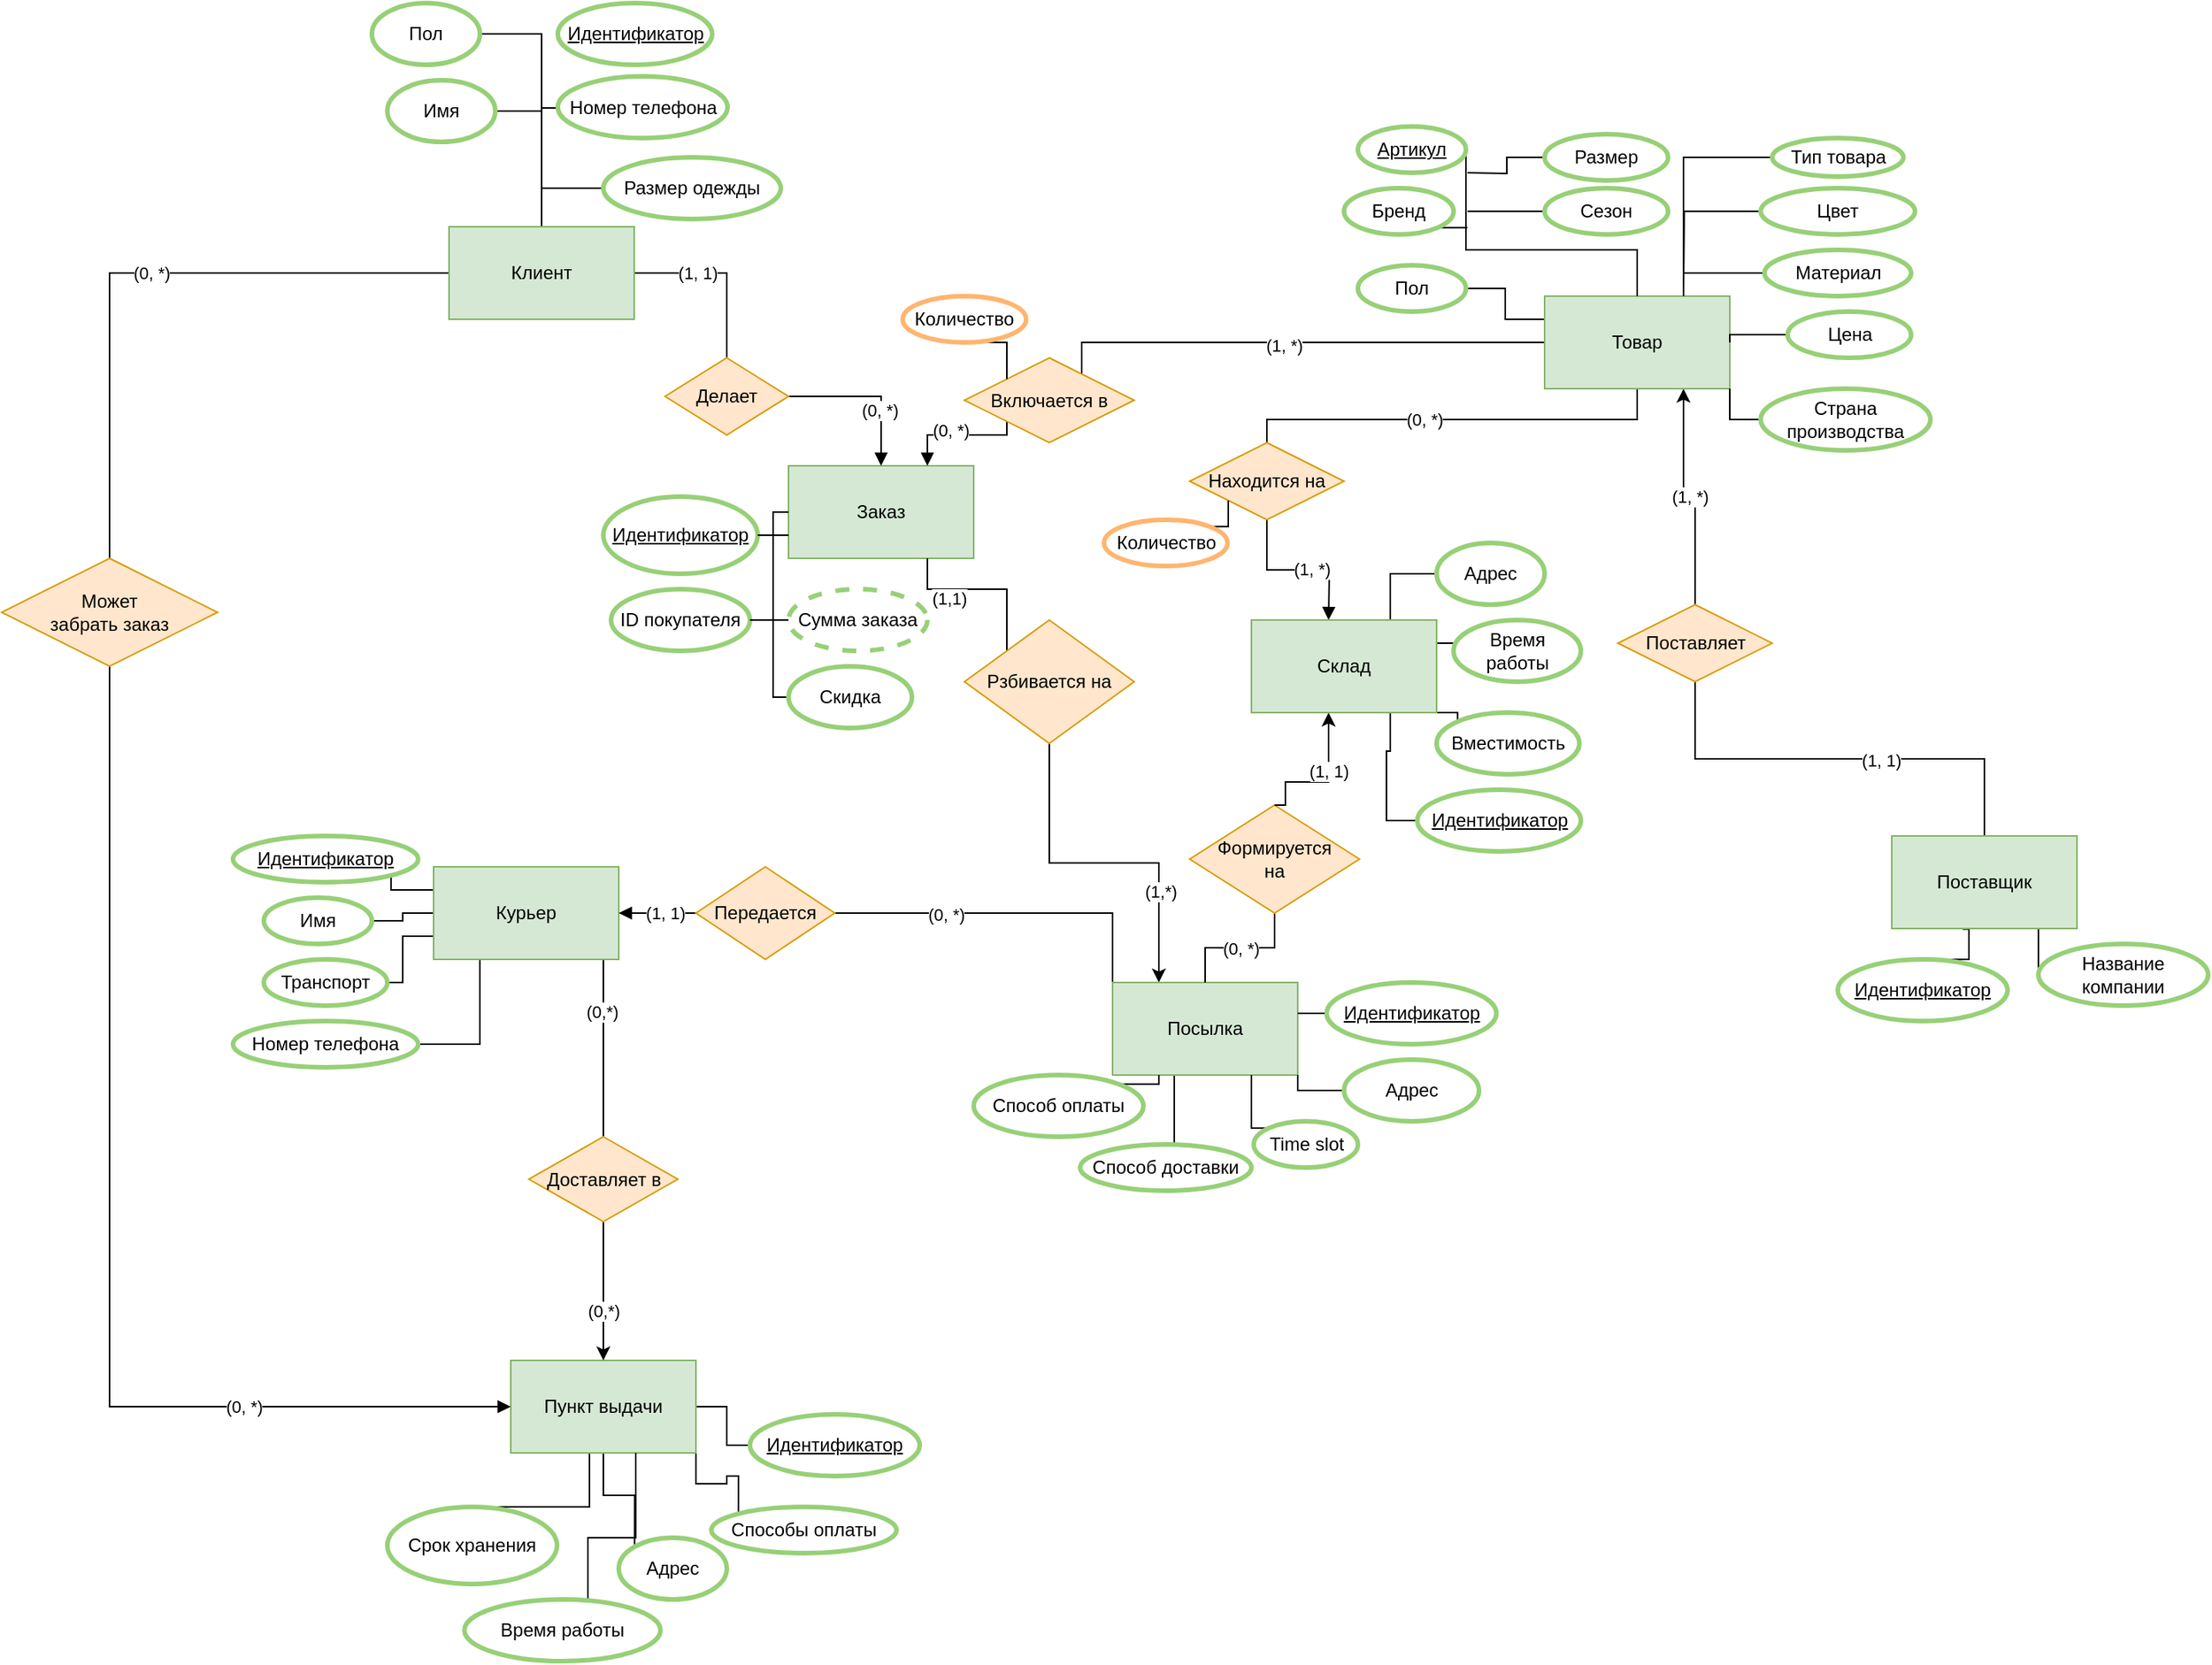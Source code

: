 <mxfile version="13.10.4" type="github">
  <diagram id="X6rpIG7_2eNNDFmFPTz2" name="Page-1">
    <mxGraphModel dx="1609" dy="1638" grid="1" gridSize="10" guides="1" tooltips="1" connect="1" arrows="1" fold="1" page="1" pageScale="1" pageWidth="827" pageHeight="1169" math="0" shadow="0">
      <root>
        <mxCell id="0" />
        <mxCell id="1" parent="0" />
        <mxCell id="Wi8uEGMEJlB8hErHAgbg-33" value="" style="group" parent="1" vertex="1" connectable="0">
          <mxGeometry x="180" y="220" width="240" height="170" as="geometry" />
        </mxCell>
        <mxCell id="Wi8uEGMEJlB8hErHAgbg-13" value="" style="group" parent="Wi8uEGMEJlB8hErHAgbg-33" vertex="1" connectable="0">
          <mxGeometry x="120" width="120" height="60" as="geometry" />
        </mxCell>
        <mxCell id="Wi8uEGMEJlB8hErHAgbg-6" value="" style="rounded=0;whiteSpace=wrap;html=1;fillColor=#d5e8d4;strokeColor=#82b366;" parent="Wi8uEGMEJlB8hErHAgbg-13" vertex="1">
          <mxGeometry width="120" height="60" as="geometry" />
        </mxCell>
        <mxCell id="Wi8uEGMEJlB8hErHAgbg-7" value="Заказ" style="text;html=1;strokeColor=none;fillColor=none;align=center;verticalAlign=middle;whiteSpace=wrap;rounded=0;" parent="Wi8uEGMEJlB8hErHAgbg-13" vertex="1">
          <mxGeometry x="40" y="20" width="40" height="20" as="geometry" />
        </mxCell>
        <mxCell id="Wi8uEGMEJlB8hErHAgbg-14" value="" style="group" parent="Wi8uEGMEJlB8hErHAgbg-33" vertex="1" connectable="0">
          <mxGeometry y="20" width="100" height="50" as="geometry" />
        </mxCell>
        <mxCell id="Wi8uEGMEJlB8hErHAgbg-8" value="" style="ellipse;whiteSpace=wrap;html=1;strokeColor=#97D077;strokeWidth=3;" parent="Wi8uEGMEJlB8hErHAgbg-14" vertex="1">
          <mxGeometry width="100" height="50" as="geometry" />
        </mxCell>
        <mxCell id="Wi8uEGMEJlB8hErHAgbg-11" value="&lt;u&gt;Идентификатор&lt;/u&gt;" style="text;html=1;strokeColor=none;fillColor=none;align=center;verticalAlign=middle;whiteSpace=wrap;rounded=0;" parent="Wi8uEGMEJlB8hErHAgbg-14" vertex="1">
          <mxGeometry x="30" y="15" width="40" height="20" as="geometry" />
        </mxCell>
        <mxCell id="Wi8uEGMEJlB8hErHAgbg-15" value="ID покупателя" style="ellipse;whiteSpace=wrap;html=1;strokeColor=#97D077;strokeWidth=3;" parent="Wi8uEGMEJlB8hErHAgbg-33" vertex="1">
          <mxGeometry x="5" y="80" width="90" height="40" as="geometry" />
        </mxCell>
        <mxCell id="Wi8uEGMEJlB8hErHAgbg-17" value="Сумма заказа" style="ellipse;whiteSpace=wrap;html=1;dashed=1;strokeColor=#97D077;strokeWidth=3;" parent="Wi8uEGMEJlB8hErHAgbg-33" vertex="1">
          <mxGeometry x="120" y="80" width="90" height="40" as="geometry" />
        </mxCell>
        <mxCell id="Wi8uEGMEJlB8hErHAgbg-31" style="edgeStyle=orthogonalEdgeStyle;rounded=0;orthogonalLoop=1;jettySize=auto;html=1;exitX=1;exitY=0.5;exitDx=0;exitDy=0;endArrow=none;endFill=0;" parent="Wi8uEGMEJlB8hErHAgbg-33" source="Wi8uEGMEJlB8hErHAgbg-15" target="Wi8uEGMEJlB8hErHAgbg-17" edge="1">
          <mxGeometry relative="1" as="geometry" />
        </mxCell>
        <mxCell id="Wi8uEGMEJlB8hErHAgbg-18" value="Скидка" style="ellipse;whiteSpace=wrap;html=1;" parent="Wi8uEGMEJlB8hErHAgbg-33" vertex="1">
          <mxGeometry x="120" y="130" width="80" height="40" as="geometry" />
        </mxCell>
        <mxCell id="Wi8uEGMEJlB8hErHAgbg-29" style="edgeStyle=orthogonalEdgeStyle;rounded=0;orthogonalLoop=1;jettySize=auto;html=1;exitX=0;exitY=0.75;exitDx=0;exitDy=0;endArrow=none;endFill=0;entryX=0;entryY=0.5;entryDx=0;entryDy=0;" parent="Wi8uEGMEJlB8hErHAgbg-33" source="Wi8uEGMEJlB8hErHAgbg-6" target="Wi8uEGMEJlB8hErHAgbg-18" edge="1">
          <mxGeometry relative="1" as="geometry">
            <mxPoint x="100" y="150" as="targetPoint" />
            <Array as="points">
              <mxPoint x="110" y="45" />
              <mxPoint x="110" y="150" />
            </Array>
          </mxGeometry>
        </mxCell>
        <mxCell id="Wi8uEGMEJlB8hErHAgbg-32" style="edgeStyle=orthogonalEdgeStyle;rounded=0;orthogonalLoop=1;jettySize=auto;html=1;exitX=1;exitY=0.5;exitDx=0;exitDy=0;endArrow=none;endFill=0;" parent="Wi8uEGMEJlB8hErHAgbg-33" source="Wi8uEGMEJlB8hErHAgbg-8" target="Wi8uEGMEJlB8hErHAgbg-6" edge="1">
          <mxGeometry relative="1" as="geometry">
            <Array as="points">
              <mxPoint x="110" y="45" />
              <mxPoint x="110" y="30" />
            </Array>
          </mxGeometry>
        </mxCell>
        <mxCell id="Wi8uEGMEJlB8hErHAgbg-36" style="edgeStyle=orthogonalEdgeStyle;rounded=0;orthogonalLoop=1;jettySize=auto;html=1;exitX=1;exitY=0.5;exitDx=0;exitDy=0;endArrow=none;endFill=0;" parent="1" source="Wi8uEGMEJlB8hErHAgbg-34" target="Wi8uEGMEJlB8hErHAgbg-35" edge="1">
          <mxGeometry relative="1" as="geometry" />
        </mxCell>
        <mxCell id="Wi8uEGMEJlB8hErHAgbg-65" value="(1, 1)" style="edgeLabel;html=1;align=center;verticalAlign=middle;resizable=0;points=[];" parent="Wi8uEGMEJlB8hErHAgbg-36" vertex="1" connectable="0">
          <mxGeometry x="-0.385" y="-7" relative="1" as="geometry">
            <mxPoint x="5" y="-7" as="offset" />
          </mxGeometry>
        </mxCell>
        <mxCell id="Wi8uEGMEJlB8hErHAgbg-91" style="edgeStyle=orthogonalEdgeStyle;rounded=0;jumpStyle=none;orthogonalLoop=1;jettySize=auto;html=1;exitX=0.5;exitY=0;exitDx=0;exitDy=0;entryX=1;entryY=0.5;entryDx=0;entryDy=0;endArrow=none;endFill=0;" parent="1" source="Wi8uEGMEJlB8hErHAgbg-34" target="Wi8uEGMEJlB8hErHAgbg-86" edge="1">
          <mxGeometry relative="1" as="geometry" />
        </mxCell>
        <mxCell id="kbBSHGydyASAekwOian2-34" style="edgeStyle=orthogonalEdgeStyle;rounded=0;orthogonalLoop=1;jettySize=auto;html=1;exitX=0;exitY=0.5;exitDx=0;exitDy=0;endArrow=none;endFill=0;" parent="1" source="Wi8uEGMEJlB8hErHAgbg-34" target="kbBSHGydyASAekwOian2-32" edge="1">
          <mxGeometry relative="1" as="geometry" />
        </mxCell>
        <mxCell id="kbBSHGydyASAekwOian2-40" value="(0, *)" style="edgeLabel;html=1;align=center;verticalAlign=middle;resizable=0;points=[];" parent="kbBSHGydyASAekwOian2-34" vertex="1" connectable="0">
          <mxGeometry x="-0.048" relative="1" as="geometry">
            <mxPoint as="offset" />
          </mxGeometry>
        </mxCell>
        <mxCell id="Xa--UKp1QR_oUvf-9pJq-140" value="" style="edgeStyle=orthogonalEdgeStyle;rounded=0;orthogonalLoop=1;jettySize=auto;html=1;startArrow=none;startFill=0;endArrow=none;endFill=0;" parent="1" source="Wi8uEGMEJlB8hErHAgbg-34" target="Wi8uEGMEJlB8hErHAgbg-89" edge="1">
          <mxGeometry relative="1" as="geometry">
            <Array as="points">
              <mxPoint x="140" y="-12" />
            </Array>
          </mxGeometry>
        </mxCell>
        <mxCell id="Wi8uEGMEJlB8hErHAgbg-34" value="Клиент" style="rounded=0;whiteSpace=wrap;html=1;fillColor=#d5e8d4;strokeColor=#82b366;" parent="1" vertex="1">
          <mxGeometry x="80" y="65" width="120" height="60" as="geometry" />
        </mxCell>
        <mxCell id="Wi8uEGMEJlB8hErHAgbg-37" style="edgeStyle=orthogonalEdgeStyle;rounded=0;orthogonalLoop=1;jettySize=auto;html=1;exitX=1;exitY=0.5;exitDx=0;exitDy=0;endArrow=block;endFill=1;" parent="1" source="Wi8uEGMEJlB8hErHAgbg-35" target="Wi8uEGMEJlB8hErHAgbg-6" edge="1">
          <mxGeometry relative="1" as="geometry" />
        </mxCell>
        <mxCell id="Wi8uEGMEJlB8hErHAgbg-64" value="(0, *)" style="edgeLabel;html=1;align=center;verticalAlign=middle;resizable=0;points=[];" parent="Wi8uEGMEJlB8hErHAgbg-37" vertex="1" connectable="0">
          <mxGeometry x="0.117" y="-9" relative="1" as="geometry">
            <mxPoint as="offset" />
          </mxGeometry>
        </mxCell>
        <mxCell id="Wi8uEGMEJlB8hErHAgbg-35" value="Делает" style="rhombus;whiteSpace=wrap;html=1;fillColor=#ffe6cc;strokeColor=#d79b00;" parent="1" vertex="1">
          <mxGeometry x="220" y="150" width="80" height="50" as="geometry" />
        </mxCell>
        <mxCell id="Wi8uEGMEJlB8hErHAgbg-40" style="edgeStyle=orthogonalEdgeStyle;rounded=0;orthogonalLoop=1;jettySize=auto;html=1;exitX=0;exitY=0.5;exitDx=0;exitDy=0;entryX=1;entryY=0;entryDx=0;entryDy=0;endArrow=none;endFill=0;" parent="1" source="Wi8uEGMEJlB8hErHAgbg-38" target="Wi8uEGMEJlB8hErHAgbg-39" edge="1">
          <mxGeometry relative="1" as="geometry">
            <Array as="points">
              <mxPoint x="490" y="140" />
              <mxPoint x="490" y="164" />
            </Array>
          </mxGeometry>
        </mxCell>
        <mxCell id="Xa--UKp1QR_oUvf-9pJq-16" value="(1, *)" style="edgeLabel;html=1;align=center;verticalAlign=middle;resizable=0;points=[];" parent="Wi8uEGMEJlB8hErHAgbg-40" vertex="1" connectable="0">
          <mxGeometry x="0.027" y="2" relative="1" as="geometry">
            <mxPoint as="offset" />
          </mxGeometry>
        </mxCell>
        <mxCell id="Wi8uEGMEJlB8hErHAgbg-49" style="edgeStyle=orthogonalEdgeStyle;rounded=0;orthogonalLoop=1;jettySize=auto;html=1;exitX=0.5;exitY=1;exitDx=0;exitDy=0;entryX=0.5;entryY=0;entryDx=0;entryDy=0;endArrow=none;endFill=0;" parent="1" source="Wi8uEGMEJlB8hErHAgbg-38" target="Wi8uEGMEJlB8hErHAgbg-48" edge="1">
          <mxGeometry relative="1" as="geometry">
            <Array as="points">
              <mxPoint x="850" y="190" />
              <mxPoint x="610" y="190" />
            </Array>
          </mxGeometry>
        </mxCell>
        <mxCell id="Wi8uEGMEJlB8hErHAgbg-69" value="(0, *)" style="edgeLabel;html=1;align=center;verticalAlign=middle;resizable=0;points=[];" parent="Wi8uEGMEJlB8hErHAgbg-49" vertex="1" connectable="0">
          <mxGeometry x="0.152" y="-6" relative="1" as="geometry">
            <mxPoint y="6" as="offset" />
          </mxGeometry>
        </mxCell>
        <mxCell id="Wi8uEGMEJlB8hErHAgbg-113" style="edgeStyle=orthogonalEdgeStyle;rounded=0;jumpStyle=none;orthogonalLoop=1;jettySize=auto;html=1;exitX=0;exitY=0.25;exitDx=0;exitDy=0;entryX=1;entryY=0.5;entryDx=0;entryDy=0;endArrow=none;endFill=0;" parent="1" source="Wi8uEGMEJlB8hErHAgbg-38" target="Wi8uEGMEJlB8hErHAgbg-98" edge="1">
          <mxGeometry relative="1" as="geometry" />
        </mxCell>
        <mxCell id="Xa--UKp1QR_oUvf-9pJq-14" value="(1, *)" style="edgeStyle=orthogonalEdgeStyle;rounded=0;orthogonalLoop=1;jettySize=auto;html=1;exitX=0.75;exitY=1;exitDx=0;exitDy=0;entryX=0.5;entryY=0;entryDx=0;entryDy=0;startArrow=classic;startFill=1;endArrow=none;endFill=0;" parent="1" source="Wi8uEGMEJlB8hErHAgbg-38" target="kbBSHGydyASAekwOian2-42" edge="1">
          <mxGeometry relative="1" as="geometry" />
        </mxCell>
        <mxCell id="Wi8uEGMEJlB8hErHAgbg-38" value="Товар" style="rounded=0;whiteSpace=wrap;html=1;fillColor=#d5e8d4;strokeColor=#82b366;" parent="1" vertex="1">
          <mxGeometry x="790" y="110" width="120" height="60" as="geometry" />
        </mxCell>
        <mxCell id="Wi8uEGMEJlB8hErHAgbg-42" style="edgeStyle=orthogonalEdgeStyle;rounded=0;orthogonalLoop=1;jettySize=auto;html=1;exitX=0;exitY=1;exitDx=0;exitDy=0;entryX=0.75;entryY=0;entryDx=0;entryDy=0;endArrow=block;endFill=1;" parent="1" source="Wi8uEGMEJlB8hErHAgbg-39" target="Wi8uEGMEJlB8hErHAgbg-6" edge="1">
          <mxGeometry relative="1" as="geometry">
            <Array as="points">
              <mxPoint x="442" y="200" />
              <mxPoint x="390" y="200" />
            </Array>
          </mxGeometry>
        </mxCell>
        <mxCell id="Wi8uEGMEJlB8hErHAgbg-71" value="(0, *)" style="edgeLabel;html=1;align=center;verticalAlign=middle;resizable=0;points=[];" parent="Wi8uEGMEJlB8hErHAgbg-42" vertex="1" connectable="0">
          <mxGeometry x="0.136" y="-3" relative="1" as="geometry">
            <mxPoint as="offset" />
          </mxGeometry>
        </mxCell>
        <mxCell id="Wi8uEGMEJlB8hErHAgbg-39" value="Включается в" style="rhombus;whiteSpace=wrap;html=1;fillColor=#ffe6cc;strokeColor=#d79b00;" parent="1" vertex="1">
          <mxGeometry x="414" y="150" width="110" height="55" as="geometry" />
        </mxCell>
        <mxCell id="Wi8uEGMEJlB8hErHAgbg-50" style="edgeStyle=orthogonalEdgeStyle;rounded=0;orthogonalLoop=1;jettySize=auto;html=1;exitX=0.5;exitY=1;exitDx=0;exitDy=0;entryX=0.5;entryY=0;entryDx=0;entryDy=0;entryPerimeter=0;endArrow=block;endFill=1;" parent="1" source="Wi8uEGMEJlB8hErHAgbg-48" edge="1">
          <mxGeometry relative="1" as="geometry">
            <mxPoint x="650" y="320" as="targetPoint" />
          </mxGeometry>
        </mxCell>
        <mxCell id="Wi8uEGMEJlB8hErHAgbg-68" value="(1, *)" style="edgeLabel;html=1;align=center;verticalAlign=middle;resizable=0;points=[];" parent="Wi8uEGMEJlB8hErHAgbg-50" vertex="1" connectable="0">
          <mxGeometry x="0.165" y="1" relative="1" as="geometry">
            <mxPoint as="offset" />
          </mxGeometry>
        </mxCell>
        <mxCell id="Wi8uEGMEJlB8hErHAgbg-48" value="Находится на" style="rhombus;whiteSpace=wrap;html=1;fillColor=#ffe6cc;strokeColor=#d79b00;" parent="1" vertex="1">
          <mxGeometry x="560" y="205" width="100" height="50" as="geometry" />
        </mxCell>
        <mxCell id="Wi8uEGMEJlB8hErHAgbg-77" style="edgeStyle=orthogonalEdgeStyle;rounded=0;jumpStyle=none;orthogonalLoop=1;jettySize=auto;html=1;exitX=0;exitY=0.5;exitDx=0;exitDy=0;entryX=1;entryY=0.5;entryDx=0;entryDy=0;endArrow=none;endFill=0;" parent="1" source="Wi8uEGMEJlB8hErHAgbg-54" target="Wi8uEGMEJlB8hErHAgbg-76" edge="1">
          <mxGeometry relative="1" as="geometry">
            <Array as="points">
              <mxPoint x="370" y="510" />
              <mxPoint x="370" y="510" />
            </Array>
          </mxGeometry>
        </mxCell>
        <mxCell id="Wi8uEGMEJlB8hErHAgbg-83" value="(0, *)" style="edgeLabel;html=1;align=center;verticalAlign=middle;resizable=0;points=[];" parent="Wi8uEGMEJlB8hErHAgbg-77" vertex="1" connectable="0">
          <mxGeometry x="0.436" y="1" relative="1" as="geometry">
            <mxPoint as="offset" />
          </mxGeometry>
        </mxCell>
        <mxCell id="kbBSHGydyASAekwOian2-30" style="edgeStyle=orthogonalEdgeStyle;rounded=0;orthogonalLoop=1;jettySize=auto;html=1;exitX=0.5;exitY=1;exitDx=0;exitDy=0;entryX=0.5;entryY=0;entryDx=0;entryDy=0;endArrow=none;endFill=0;" parent="1" source="Wi8uEGMEJlB8hErHAgbg-54" target="kbBSHGydyASAekwOian2-2" edge="1">
          <mxGeometry relative="1" as="geometry">
            <Array as="points">
              <mxPoint x="550" y="615" />
              <mxPoint x="550" y="660" />
            </Array>
          </mxGeometry>
        </mxCell>
        <mxCell id="nad0YCOtJGSSU0Qw3I4B-4" style="edgeStyle=orthogonalEdgeStyle;rounded=0;orthogonalLoop=1;jettySize=auto;html=1;exitX=0.25;exitY=0;exitDx=0;exitDy=0;entryX=0.5;entryY=1;entryDx=0;entryDy=0;startArrow=classic;startFill=1;endArrow=none;endFill=0;" parent="1" source="Wi8uEGMEJlB8hErHAgbg-54" target="nad0YCOtJGSSU0Qw3I4B-3" edge="1">
          <mxGeometry relative="1" as="geometry" />
        </mxCell>
        <mxCell id="nad0YCOtJGSSU0Qw3I4B-6" value="(1,*)" style="edgeLabel;html=1;align=center;verticalAlign=middle;resizable=0;points=[];" parent="nad0YCOtJGSSU0Qw3I4B-4" vertex="1" connectable="0">
          <mxGeometry x="-0.475" y="-1" relative="1" as="geometry">
            <mxPoint as="offset" />
          </mxGeometry>
        </mxCell>
        <mxCell id="Wi8uEGMEJlB8hErHAgbg-54" value="Посылка" style="rounded=0;whiteSpace=wrap;html=1;fillColor=#d5e8d4;strokeColor=#82b366;" parent="1" vertex="1">
          <mxGeometry x="510" y="555" width="120" height="60" as="geometry" />
        </mxCell>
        <mxCell id="Xa--UKp1QR_oUvf-9pJq-143" value="(0, *)" style="edgeStyle=orthogonalEdgeStyle;rounded=0;orthogonalLoop=1;jettySize=auto;html=1;exitX=0.5;exitY=1;exitDx=0;exitDy=0;entryX=0.5;entryY=0;entryDx=0;entryDy=0;startArrow=none;startFill=0;endArrow=none;endFill=0;" parent="1" source="Wi8uEGMEJlB8hErHAgbg-56" target="Wi8uEGMEJlB8hErHAgbg-54" edge="1">
          <mxGeometry relative="1" as="geometry" />
        </mxCell>
        <mxCell id="Wi8uEGMEJlB8hErHAgbg-56" value="Формируется&lt;br&gt;на" style="rhombus;whiteSpace=wrap;html=1;fillColor=#ffe6cc;strokeColor=#d79b00;" parent="1" vertex="1">
          <mxGeometry x="560" y="440" width="110" height="70" as="geometry" />
        </mxCell>
        <mxCell id="Wi8uEGMEJlB8hErHAgbg-57" style="edgeStyle=orthogonalEdgeStyle;rounded=0;orthogonalLoop=1;jettySize=auto;html=1;exitX=0.5;exitY=1;exitDx=0;exitDy=0;exitPerimeter=0;entryX=0.5;entryY=0;entryDx=0;entryDy=0;endArrow=none;endFill=0;startArrow=classic;startFill=1;" parent="1" target="Wi8uEGMEJlB8hErHAgbg-56" edge="1">
          <mxGeometry relative="1" as="geometry">
            <mxPoint x="650" y="380" as="sourcePoint" />
            <Array as="points">
              <mxPoint x="650" y="425" />
              <mxPoint x="622" y="425" />
              <mxPoint x="622" y="440" />
            </Array>
          </mxGeometry>
        </mxCell>
        <mxCell id="Wi8uEGMEJlB8hErHAgbg-81" value="(1, 1)" style="edgeLabel;html=1;align=center;verticalAlign=middle;resizable=0;points=[];" parent="Wi8uEGMEJlB8hErHAgbg-57" vertex="1" connectable="0">
          <mxGeometry x="-0.156" y="-13" relative="1" as="geometry">
            <mxPoint x="13" y="-2" as="offset" />
          </mxGeometry>
        </mxCell>
        <mxCell id="kbBSHGydyASAekwOian2-23" style="edgeStyle=orthogonalEdgeStyle;rounded=0;orthogonalLoop=1;jettySize=auto;html=1;exitX=0;exitY=0.25;exitDx=0;exitDy=0;entryX=1;entryY=1;entryDx=0;entryDy=0;endArrow=none;endFill=0;" parent="1" source="Wi8uEGMEJlB8hErHAgbg-72" target="Wi8uEGMEJlB8hErHAgbg-137" edge="1">
          <mxGeometry relative="1" as="geometry" />
        </mxCell>
        <mxCell id="kbBSHGydyASAekwOian2-24" style="edgeStyle=orthogonalEdgeStyle;rounded=0;orthogonalLoop=1;jettySize=auto;html=1;exitX=0;exitY=0.5;exitDx=0;exitDy=0;entryX=1;entryY=0.5;entryDx=0;entryDy=0;endArrow=none;endFill=0;" parent="1" source="Wi8uEGMEJlB8hErHAgbg-72" target="Wi8uEGMEJlB8hErHAgbg-138" edge="1">
          <mxGeometry relative="1" as="geometry" />
        </mxCell>
        <mxCell id="kbBSHGydyASAekwOian2-25" style="edgeStyle=orthogonalEdgeStyle;rounded=0;orthogonalLoop=1;jettySize=auto;html=1;exitX=0;exitY=0.75;exitDx=0;exitDy=0;endArrow=none;endFill=0;" parent="1" source="Wi8uEGMEJlB8hErHAgbg-72" target="Wi8uEGMEJlB8hErHAgbg-140" edge="1">
          <mxGeometry relative="1" as="geometry" />
        </mxCell>
        <mxCell id="kbBSHGydyASAekwOian2-26" style="edgeStyle=orthogonalEdgeStyle;rounded=0;orthogonalLoop=1;jettySize=auto;html=1;exitX=0.25;exitY=1;exitDx=0;exitDy=0;entryX=1;entryY=0.5;entryDx=0;entryDy=0;endArrow=none;endFill=0;" parent="1" source="Wi8uEGMEJlB8hErHAgbg-72" target="Wi8uEGMEJlB8hErHAgbg-139" edge="1">
          <mxGeometry relative="1" as="geometry" />
        </mxCell>
        <mxCell id="qvqFAllWyi4KyymOSZO_-3" style="edgeStyle=orthogonalEdgeStyle;rounded=0;orthogonalLoop=1;jettySize=auto;html=1;exitX=0.75;exitY=1;exitDx=0;exitDy=0;entryX=0.5;entryY=0;entryDx=0;entryDy=0;endArrow=none;endFill=0;" edge="1" parent="1" source="Wi8uEGMEJlB8hErHAgbg-72" target="qvqFAllWyi4KyymOSZO_-2">
          <mxGeometry relative="1" as="geometry">
            <Array as="points">
              <mxPoint x="180" y="540" />
            </Array>
          </mxGeometry>
        </mxCell>
        <mxCell id="qvqFAllWyi4KyymOSZO_-6" value="(0,*)" style="edgeLabel;html=1;align=center;verticalAlign=middle;resizable=0;points=[];" vertex="1" connectable="0" parent="qvqFAllWyi4KyymOSZO_-3">
          <mxGeometry x="-0.21" y="-1" relative="1" as="geometry">
            <mxPoint as="offset" />
          </mxGeometry>
        </mxCell>
        <mxCell id="Wi8uEGMEJlB8hErHAgbg-72" value="Курьер" style="rounded=0;whiteSpace=wrap;html=1;fillColor=#d5e8d4;strokeColor=#82b366;" parent="1" vertex="1">
          <mxGeometry x="70" y="480" width="120" height="60" as="geometry" />
        </mxCell>
        <mxCell id="Wi8uEGMEJlB8hErHAgbg-78" style="edgeStyle=orthogonalEdgeStyle;rounded=0;jumpStyle=none;orthogonalLoop=1;jettySize=auto;html=1;exitX=0;exitY=0.5;exitDx=0;exitDy=0;entryX=1;entryY=0.5;entryDx=0;entryDy=0;endArrow=block;endFill=1;startArrow=none;startFill=0;" parent="1" source="Wi8uEGMEJlB8hErHAgbg-76" target="Wi8uEGMEJlB8hErHAgbg-72" edge="1">
          <mxGeometry relative="1" as="geometry">
            <Array as="points">
              <mxPoint x="220" y="510" />
              <mxPoint x="220" y="510" />
            </Array>
          </mxGeometry>
        </mxCell>
        <mxCell id="Wi8uEGMEJlB8hErHAgbg-82" value="(1, 1)" style="edgeLabel;html=1;align=center;verticalAlign=middle;resizable=0;points=[];" parent="Wi8uEGMEJlB8hErHAgbg-78" vertex="1" connectable="0">
          <mxGeometry x="0.161" y="-2" relative="1" as="geometry">
            <mxPoint x="9" y="2" as="offset" />
          </mxGeometry>
        </mxCell>
        <mxCell id="Wi8uEGMEJlB8hErHAgbg-76" value="Передается" style="rhombus;whiteSpace=wrap;html=1;fillColor=#ffe6cc;strokeColor=#d79b00;" parent="1" vertex="1">
          <mxGeometry x="240" y="480" width="90" height="60" as="geometry" />
        </mxCell>
        <mxCell id="Wi8uEGMEJlB8hErHAgbg-86" value="Пол" style="ellipse;whiteSpace=wrap;html=1;strokeColor=#97D077;strokeWidth=3;" parent="1" vertex="1">
          <mxGeometry x="30" y="-80" width="70" height="40" as="geometry" />
        </mxCell>
        <mxCell id="Xa--UKp1QR_oUvf-9pJq-141" style="edgeStyle=orthogonalEdgeStyle;rounded=0;orthogonalLoop=1;jettySize=auto;html=1;exitX=1;exitY=0.5;exitDx=0;exitDy=0;startArrow=none;startFill=0;endArrow=none;endFill=0;" parent="1" source="Wi8uEGMEJlB8hErHAgbg-87" edge="1">
          <mxGeometry relative="1" as="geometry">
            <mxPoint x="140" y="-10" as="targetPoint" />
          </mxGeometry>
        </mxCell>
        <mxCell id="Wi8uEGMEJlB8hErHAgbg-87" value="Имя" style="ellipse;whiteSpace=wrap;html=1;strokeColor=#97D077;strokeWidth=3;" parent="1" vertex="1">
          <mxGeometry x="40" y="-30" width="70" height="40" as="geometry" />
        </mxCell>
        <mxCell id="Wi8uEGMEJlB8hErHAgbg-88" value="&lt;u&gt;Идентификатор&lt;/u&gt;" style="ellipse;whiteSpace=wrap;html=1;strokeColor=#97D077;strokeWidth=3;" parent="1" vertex="1">
          <mxGeometry x="150.5" y="-80" width="100" height="40" as="geometry" />
        </mxCell>
        <mxCell id="Wi8uEGMEJlB8hErHAgbg-89" value="Номер телефона" style="ellipse;whiteSpace=wrap;html=1;strokeColor=#97D077;strokeWidth=3;" parent="1" vertex="1">
          <mxGeometry x="150.5" y="-32.5" width="110" height="40" as="geometry" />
        </mxCell>
        <mxCell id="Xa--UKp1QR_oUvf-9pJq-142" style="edgeStyle=orthogonalEdgeStyle;rounded=0;orthogonalLoop=1;jettySize=auto;html=1;exitX=0;exitY=0.5;exitDx=0;exitDy=0;startArrow=none;startFill=0;endArrow=none;endFill=0;" parent="1" source="Wi8uEGMEJlB8hErHAgbg-90" edge="1">
          <mxGeometry relative="1" as="geometry">
            <mxPoint x="140" y="40" as="targetPoint" />
          </mxGeometry>
        </mxCell>
        <mxCell id="Wi8uEGMEJlB8hErHAgbg-90" value="Размер одежды" style="ellipse;whiteSpace=wrap;html=1;strokeColor=#97D077;strokeWidth=3;" parent="1" vertex="1">
          <mxGeometry x="180" y="20" width="115" height="40" as="geometry" />
        </mxCell>
        <mxCell id="Wi8uEGMEJlB8hErHAgbg-114" style="edgeStyle=orthogonalEdgeStyle;rounded=0;jumpStyle=none;orthogonalLoop=1;jettySize=auto;html=1;exitX=1;exitY=0.5;exitDx=0;exitDy=0;endArrow=none;endFill=0;" parent="1" source="Wi8uEGMEJlB8hErHAgbg-96" target="Wi8uEGMEJlB8hErHAgbg-38" edge="1">
          <mxGeometry relative="1" as="geometry">
            <mxPoint x="770" y="120" as="targetPoint" />
            <Array as="points">
              <mxPoint x="739" y="80" />
              <mxPoint x="850" y="80" />
            </Array>
          </mxGeometry>
        </mxCell>
        <mxCell id="Wi8uEGMEJlB8hErHAgbg-96" value="&lt;u&gt;Артикул&lt;/u&gt;" style="ellipse;whiteSpace=wrap;html=1;strokeColor=#97D077;strokeWidth=3;" parent="1" vertex="1">
          <mxGeometry x="669" width="70" height="30" as="geometry" />
        </mxCell>
        <mxCell id="Wi8uEGMEJlB8hErHAgbg-117" style="edgeStyle=orthogonalEdgeStyle;rounded=0;jumpStyle=none;orthogonalLoop=1;jettySize=auto;html=1;exitX=1;exitY=1;exitDx=0;exitDy=0;endArrow=none;endFill=0;" parent="1" source="Wi8uEGMEJlB8hErHAgbg-97" edge="1">
          <mxGeometry relative="1" as="geometry">
            <mxPoint x="740" y="66" as="targetPoint" />
          </mxGeometry>
        </mxCell>
        <mxCell id="Wi8uEGMEJlB8hErHAgbg-97" value="Бренд" style="ellipse;whiteSpace=wrap;html=1;strokeColor=#97D077;strokeWidth=3;" parent="1" vertex="1">
          <mxGeometry x="660" y="40" width="71" height="30" as="geometry" />
        </mxCell>
        <mxCell id="Wi8uEGMEJlB8hErHAgbg-98" value="Пол" style="ellipse;whiteSpace=wrap;html=1;strokeColor=#97D077;strokeWidth=3;" parent="1" vertex="1">
          <mxGeometry x="669" y="90" width="70" height="30" as="geometry" />
        </mxCell>
        <mxCell id="Wi8uEGMEJlB8hErHAgbg-118" style="edgeStyle=orthogonalEdgeStyle;rounded=0;jumpStyle=none;orthogonalLoop=1;jettySize=auto;html=1;exitX=0;exitY=0.5;exitDx=0;exitDy=0;endArrow=none;endFill=0;" parent="1" source="Wi8uEGMEJlB8hErHAgbg-99" edge="1">
          <mxGeometry relative="1" as="geometry">
            <mxPoint x="740" y="30" as="targetPoint" />
          </mxGeometry>
        </mxCell>
        <mxCell id="Wi8uEGMEJlB8hErHAgbg-99" value="Размер" style="ellipse;whiteSpace=wrap;html=1;strokeColor=#97D077;strokeWidth=3;" parent="1" vertex="1">
          <mxGeometry x="790" y="5" width="80" height="30" as="geometry" />
        </mxCell>
        <mxCell id="Wi8uEGMEJlB8hErHAgbg-119" style="edgeStyle=orthogonalEdgeStyle;rounded=0;jumpStyle=none;orthogonalLoop=1;jettySize=auto;html=1;exitX=0;exitY=0.5;exitDx=0;exitDy=0;endArrow=none;endFill=0;" parent="1" source="Wi8uEGMEJlB8hErHAgbg-100" edge="1">
          <mxGeometry relative="1" as="geometry">
            <mxPoint x="740" y="55" as="targetPoint" />
          </mxGeometry>
        </mxCell>
        <mxCell id="Wi8uEGMEJlB8hErHAgbg-100" value="Сезон" style="ellipse;whiteSpace=wrap;html=1;strokeColor=#97D077;strokeWidth=3;" parent="1" vertex="1">
          <mxGeometry x="790" y="40" width="80" height="30" as="geometry" />
        </mxCell>
        <mxCell id="Wi8uEGMEJlB8hErHAgbg-120" style="edgeStyle=orthogonalEdgeStyle;rounded=0;jumpStyle=none;orthogonalLoop=1;jettySize=auto;html=1;exitX=0;exitY=0.5;exitDx=0;exitDy=0;entryX=0.75;entryY=0;entryDx=0;entryDy=0;endArrow=none;endFill=0;" parent="1" source="Wi8uEGMEJlB8hErHAgbg-101" target="Wi8uEGMEJlB8hErHAgbg-38" edge="1">
          <mxGeometry relative="1" as="geometry" />
        </mxCell>
        <mxCell id="Wi8uEGMEJlB8hErHAgbg-101" value="Тип товара" style="ellipse;whiteSpace=wrap;html=1;strokeColor=#97D077;strokeWidth=3;" parent="1" vertex="1">
          <mxGeometry x="937.5" y="7.5" width="85" height="25" as="geometry" />
        </mxCell>
        <mxCell id="Wi8uEGMEJlB8hErHAgbg-121" style="edgeStyle=orthogonalEdgeStyle;rounded=0;jumpStyle=none;orthogonalLoop=1;jettySize=auto;html=1;exitX=0;exitY=0.5;exitDx=0;exitDy=0;endArrow=none;endFill=0;" parent="1" source="Wi8uEGMEJlB8hErHAgbg-102" edge="1">
          <mxGeometry relative="1" as="geometry">
            <mxPoint x="880" y="110" as="targetPoint" />
          </mxGeometry>
        </mxCell>
        <mxCell id="Wi8uEGMEJlB8hErHAgbg-102" value="Цвет" style="ellipse;whiteSpace=wrap;html=1;strokeColor=#97D077;strokeWidth=3;" parent="1" vertex="1">
          <mxGeometry x="930" y="40" width="100" height="30" as="geometry" />
        </mxCell>
        <mxCell id="Wi8uEGMEJlB8hErHAgbg-122" style="edgeStyle=orthogonalEdgeStyle;rounded=0;jumpStyle=none;orthogonalLoop=1;jettySize=auto;html=1;exitX=0;exitY=0.5;exitDx=0;exitDy=0;endArrow=none;endFill=0;" parent="1" source="Wi8uEGMEJlB8hErHAgbg-103" edge="1">
          <mxGeometry relative="1" as="geometry">
            <mxPoint x="880" y="95" as="targetPoint" />
          </mxGeometry>
        </mxCell>
        <mxCell id="Wi8uEGMEJlB8hErHAgbg-103" value="Материал" style="ellipse;whiteSpace=wrap;html=1;strokeColor=#97D077;strokeWidth=3;" parent="1" vertex="1">
          <mxGeometry x="932.5" y="80" width="95" height="30" as="geometry" />
        </mxCell>
        <mxCell id="Wi8uEGMEJlB8hErHAgbg-123" style="edgeStyle=orthogonalEdgeStyle;rounded=0;jumpStyle=none;orthogonalLoop=1;jettySize=auto;html=1;exitX=0;exitY=0.5;exitDx=0;exitDy=0;entryX=1;entryY=0.5;entryDx=0;entryDy=0;endArrow=none;endFill=0;" parent="1" source="Wi8uEGMEJlB8hErHAgbg-104" target="Wi8uEGMEJlB8hErHAgbg-38" edge="1">
          <mxGeometry relative="1" as="geometry" />
        </mxCell>
        <mxCell id="Wi8uEGMEJlB8hErHAgbg-104" value="Цена" style="ellipse;whiteSpace=wrap;html=1;strokeColor=#97D077;strokeWidth=3;" parent="1" vertex="1">
          <mxGeometry x="947.5" y="120" width="80" height="30" as="geometry" />
        </mxCell>
        <mxCell id="Wi8uEGMEJlB8hErHAgbg-124" style="edgeStyle=orthogonalEdgeStyle;rounded=0;jumpStyle=none;orthogonalLoop=1;jettySize=auto;html=1;exitX=0;exitY=0.5;exitDx=0;exitDy=0;entryX=1;entryY=1;entryDx=0;entryDy=0;endArrow=none;endFill=0;" parent="1" source="Wi8uEGMEJlB8hErHAgbg-107" target="Wi8uEGMEJlB8hErHAgbg-38" edge="1">
          <mxGeometry relative="1" as="geometry" />
        </mxCell>
        <mxCell id="Wi8uEGMEJlB8hErHAgbg-107" value="Страна производства" style="ellipse;whiteSpace=wrap;html=1;strokeColor=#97D077;strokeWidth=3;" parent="1" vertex="1">
          <mxGeometry x="930" y="170" width="110" height="40" as="geometry" />
        </mxCell>
        <mxCell id="Wi8uEGMEJlB8hErHAgbg-136" style="edgeStyle=orthogonalEdgeStyle;rounded=0;jumpStyle=none;orthogonalLoop=1;jettySize=auto;html=1;exitX=0;exitY=0.5;exitDx=0;exitDy=0;endArrow=none;endFill=0;" parent="1" source="Wi8uEGMEJlB8hErHAgbg-125" edge="1">
          <mxGeometry relative="1" as="geometry">
            <mxPoint x="630" y="575" as="targetPoint" />
          </mxGeometry>
        </mxCell>
        <mxCell id="Wi8uEGMEJlB8hErHAgbg-125" value="&lt;u&gt;Идентификатор&lt;/u&gt;" style="ellipse;whiteSpace=wrap;html=1;strokeColor=#97D077;strokeWidth=3;" parent="1" vertex="1">
          <mxGeometry x="648.75" y="555" width="110" height="40" as="geometry" />
        </mxCell>
        <mxCell id="Xa--UKp1QR_oUvf-9pJq-139" style="edgeStyle=orthogonalEdgeStyle;rounded=0;orthogonalLoop=1;jettySize=auto;html=1;exitX=0;exitY=0.5;exitDx=0;exitDy=0;entryX=1;entryY=1;entryDx=0;entryDy=0;startArrow=none;startFill=0;endArrow=none;endFill=0;" parent="1" source="Wi8uEGMEJlB8hErHAgbg-127" target="Wi8uEGMEJlB8hErHAgbg-54" edge="1">
          <mxGeometry relative="1" as="geometry" />
        </mxCell>
        <mxCell id="Wi8uEGMEJlB8hErHAgbg-127" value="Адрес" style="ellipse;whiteSpace=wrap;html=1;strokeColor=#97D077;strokeWidth=3;" parent="1" vertex="1">
          <mxGeometry x="660" y="605" width="87.5" height="40" as="geometry" />
        </mxCell>
        <mxCell id="Xa--UKp1QR_oUvf-9pJq-138" style="edgeStyle=orthogonalEdgeStyle;rounded=0;orthogonalLoop=1;jettySize=auto;html=1;exitX=0;exitY=0;exitDx=0;exitDy=0;entryX=0.75;entryY=1;entryDx=0;entryDy=0;startArrow=none;startFill=0;endArrow=none;endFill=0;" parent="1" source="Wi8uEGMEJlB8hErHAgbg-128" target="Wi8uEGMEJlB8hErHAgbg-54" edge="1">
          <mxGeometry relative="1" as="geometry" />
        </mxCell>
        <mxCell id="Wi8uEGMEJlB8hErHAgbg-128" value="Time slot" style="ellipse;whiteSpace=wrap;html=1;strokeColor=#97D077;strokeWidth=3;" parent="1" vertex="1">
          <mxGeometry x="601.5" y="645" width="67.5" height="30" as="geometry" />
        </mxCell>
        <mxCell id="Wi8uEGMEJlB8hErHAgbg-132" style="edgeStyle=orthogonalEdgeStyle;rounded=0;jumpStyle=none;orthogonalLoop=1;jettySize=auto;html=1;exitX=1;exitY=0;exitDx=0;exitDy=0;entryX=0.25;entryY=1;entryDx=0;entryDy=0;endArrow=none;endFill=0;" parent="1" source="Wi8uEGMEJlB8hErHAgbg-129" target="Wi8uEGMEJlB8hErHAgbg-54" edge="1">
          <mxGeometry relative="1" as="geometry" />
        </mxCell>
        <mxCell id="Wi8uEGMEJlB8hErHAgbg-129" value="Способ оплаты" style="ellipse;whiteSpace=wrap;html=1;strokeColor=#97D077;strokeWidth=3;" parent="1" vertex="1">
          <mxGeometry x="420" y="615" width="110" height="40" as="geometry" />
        </mxCell>
        <mxCell id="Wi8uEGMEJlB8hErHAgbg-137" value="&lt;u&gt;Идентификатор&lt;/u&gt;" style="ellipse;whiteSpace=wrap;html=1;strokeColor=#97D077;strokeWidth=3;" parent="1" vertex="1">
          <mxGeometry x="-60" y="460" width="120" height="30" as="geometry" />
        </mxCell>
        <mxCell id="Wi8uEGMEJlB8hErHAgbg-138" value="Имя" style="ellipse;whiteSpace=wrap;html=1;strokeColor=#97D077;strokeWidth=3;" parent="1" vertex="1">
          <mxGeometry x="-40" y="500" width="70" height="30" as="geometry" />
        </mxCell>
        <mxCell id="Wi8uEGMEJlB8hErHAgbg-139" value="Номер телефона" style="ellipse;whiteSpace=wrap;html=1;strokeColor=#97D077;strokeWidth=3;" parent="1" vertex="1">
          <mxGeometry x="-60" y="580" width="120" height="30" as="geometry" />
        </mxCell>
        <mxCell id="Wi8uEGMEJlB8hErHAgbg-140" value="Транспорт" style="ellipse;whiteSpace=wrap;html=1;strokeColor=#97D077;strokeWidth=3;" parent="1" vertex="1">
          <mxGeometry x="-40" y="540" width="80" height="30" as="geometry" />
        </mxCell>
        <mxCell id="kbBSHGydyASAekwOian2-2" value="Способ доставки" style="ellipse;whiteSpace=wrap;html=1;strokeColor=#97D077;strokeWidth=3;" parent="1" vertex="1">
          <mxGeometry x="489" y="660" width="111" height="30" as="geometry" />
        </mxCell>
        <mxCell id="kbBSHGydyASAekwOian2-12" style="edgeStyle=orthogonalEdgeStyle;rounded=0;orthogonalLoop=1;jettySize=auto;html=1;exitX=1;exitY=0.5;exitDx=0;exitDy=0;endArrow=none;endFill=0;" parent="1" source="kbBSHGydyASAekwOian2-4" target="kbBSHGydyASAekwOian2-7" edge="1">
          <mxGeometry relative="1" as="geometry" />
        </mxCell>
        <mxCell id="kbBSHGydyASAekwOian2-13" style="edgeStyle=orthogonalEdgeStyle;rounded=0;orthogonalLoop=1;jettySize=auto;html=1;exitX=1;exitY=1;exitDx=0;exitDy=0;endArrow=none;endFill=0;entryX=0;entryY=0;entryDx=0;entryDy=0;" parent="1" source="kbBSHGydyASAekwOian2-4" target="kbBSHGydyASAekwOian2-8" edge="1">
          <mxGeometry relative="1" as="geometry" />
        </mxCell>
        <mxCell id="kbBSHGydyASAekwOian2-14" style="edgeStyle=orthogonalEdgeStyle;rounded=0;orthogonalLoop=1;jettySize=auto;html=1;exitX=0.5;exitY=1;exitDx=0;exitDy=0;entryX=0;entryY=0;entryDx=0;entryDy=0;endArrow=none;endFill=0;" parent="1" source="kbBSHGydyASAekwOian2-4" target="kbBSHGydyASAekwOian2-5" edge="1">
          <mxGeometry relative="1" as="geometry" />
        </mxCell>
        <mxCell id="kbBSHGydyASAekwOian2-15" style="edgeStyle=orthogonalEdgeStyle;rounded=0;orthogonalLoop=1;jettySize=auto;html=1;exitX=0.25;exitY=1;exitDx=0;exitDy=0;endArrow=none;endFill=0;" parent="1" source="kbBSHGydyASAekwOian2-4" target="kbBSHGydyASAekwOian2-6" edge="1">
          <mxGeometry relative="1" as="geometry">
            <Array as="points">
              <mxPoint x="171" y="895" />
            </Array>
          </mxGeometry>
        </mxCell>
        <mxCell id="kbBSHGydyASAekwOian2-4" value="Пункт выдачи" style="rounded=0;whiteSpace=wrap;html=1;fillColor=#d5e8d4;strokeColor=#82b366;" parent="1" vertex="1">
          <mxGeometry x="120" y="800" width="120" height="60" as="geometry" />
        </mxCell>
        <mxCell id="kbBSHGydyASAekwOian2-5" value="Адрес" style="ellipse;whiteSpace=wrap;html=1;strokeColor=#97D077;strokeWidth=3;" parent="1" vertex="1">
          <mxGeometry x="190" y="915" width="70" height="40" as="geometry" />
        </mxCell>
        <mxCell id="kbBSHGydyASAekwOian2-6" value="Срок хранения" style="ellipse;whiteSpace=wrap;html=1;strokeColor=#97D077;strokeWidth=3;" parent="1" vertex="1">
          <mxGeometry x="40" y="895" width="110" height="50" as="geometry" />
        </mxCell>
        <mxCell id="kbBSHGydyASAekwOian2-7" value="&lt;u&gt;Идентификатор&lt;/u&gt;" style="ellipse;whiteSpace=wrap;html=1;strokeColor=#97D077;strokeWidth=3;" parent="1" vertex="1">
          <mxGeometry x="275" y="835" width="110" height="40" as="geometry" />
        </mxCell>
        <mxCell id="kbBSHGydyASAekwOian2-8" value="Способы оплаты" style="ellipse;whiteSpace=wrap;html=1;strokeColor=#97D077;strokeWidth=3;" parent="1" vertex="1">
          <mxGeometry x="250" y="895" width="120" height="30" as="geometry" />
        </mxCell>
        <mxCell id="Xa--UKp1QR_oUvf-9pJq-144" style="edgeStyle=orthogonalEdgeStyle;rounded=0;orthogonalLoop=1;jettySize=auto;html=1;exitX=0.5;exitY=0;exitDx=0;exitDy=0;startArrow=none;startFill=0;endArrow=none;endFill=0;" parent="1" source="kbBSHGydyASAekwOian2-9" target="kbBSHGydyASAekwOian2-4" edge="1">
          <mxGeometry relative="1" as="geometry">
            <Array as="points">
              <mxPoint x="170" y="955" />
              <mxPoint x="170" y="915" />
              <mxPoint x="201" y="915" />
            </Array>
          </mxGeometry>
        </mxCell>
        <mxCell id="kbBSHGydyASAekwOian2-9" value="Время работы" style="ellipse;whiteSpace=wrap;html=1;strokeColor=#97D077;strokeWidth=3;" parent="1" vertex="1">
          <mxGeometry x="90" y="955" width="127" height="40" as="geometry" />
        </mxCell>
        <mxCell id="kbBSHGydyASAekwOian2-38" style="edgeStyle=orthogonalEdgeStyle;rounded=0;orthogonalLoop=1;jettySize=auto;html=1;exitX=0.5;exitY=1;exitDx=0;exitDy=0;entryX=0;entryY=0.5;entryDx=0;entryDy=0;endArrow=block;endFill=1;" parent="1" source="kbBSHGydyASAekwOian2-32" target="kbBSHGydyASAekwOian2-4" edge="1">
          <mxGeometry relative="1" as="geometry" />
        </mxCell>
        <mxCell id="kbBSHGydyASAekwOian2-39" value="(0, *)" style="edgeLabel;html=1;align=center;verticalAlign=middle;resizable=0;points=[];" parent="kbBSHGydyASAekwOian2-38" vertex="1" connectable="0">
          <mxGeometry x="0.85" y="-1" relative="1" as="geometry">
            <mxPoint x="-118" y="-1" as="offset" />
          </mxGeometry>
        </mxCell>
        <mxCell id="kbBSHGydyASAekwOian2-32" value="Может&lt;br&gt;забрать заказ" style="rhombus;whiteSpace=wrap;html=1;fillColor=#ffe6cc;strokeColor=#d79b00;" parent="1" vertex="1">
          <mxGeometry x="-210" y="280" width="140" height="70" as="geometry" />
        </mxCell>
        <mxCell id="kbBSHGydyASAekwOian2-44" style="edgeStyle=orthogonalEdgeStyle;rounded=0;orthogonalLoop=1;jettySize=auto;html=1;exitX=0.5;exitY=0;exitDx=0;exitDy=0;entryX=0.5;entryY=1;entryDx=0;entryDy=0;endArrow=none;endFill=0;" parent="1" source="kbBSHGydyASAekwOian2-41" target="kbBSHGydyASAekwOian2-42" edge="1">
          <mxGeometry relative="1" as="geometry" />
        </mxCell>
        <mxCell id="Xa--UKp1QR_oUvf-9pJq-15" value="(1, 1)" style="edgeLabel;html=1;align=center;verticalAlign=middle;resizable=0;points=[];" parent="kbBSHGydyASAekwOian2-44" vertex="1" connectable="0">
          <mxGeometry x="-0.186" y="1" relative="1" as="geometry">
            <mxPoint as="offset" />
          </mxGeometry>
        </mxCell>
        <mxCell id="kbBSHGydyASAekwOian2-47" style="edgeStyle=orthogonalEdgeStyle;rounded=0;orthogonalLoop=1;jettySize=auto;html=1;exitX=0.383;exitY=1.006;exitDx=0;exitDy=0;entryX=0.5;entryY=0;entryDx=0;entryDy=0;endArrow=none;endFill=0;exitPerimeter=0;" parent="1" source="kbBSHGydyASAekwOian2-41" target="kbBSHGydyASAekwOian2-46" edge="1">
          <mxGeometry relative="1" as="geometry">
            <Array as="points">
              <mxPoint x="1065" y="520" />
            </Array>
          </mxGeometry>
        </mxCell>
        <mxCell id="kbBSHGydyASAekwOian2-49" style="edgeStyle=orthogonalEdgeStyle;rounded=0;orthogonalLoop=1;jettySize=auto;html=1;exitX=0.75;exitY=1;exitDx=0;exitDy=0;entryX=0;entryY=0.5;entryDx=0;entryDy=0;endArrow=none;endFill=0;" parent="1" source="kbBSHGydyASAekwOian2-41" target="kbBSHGydyASAekwOian2-48" edge="1">
          <mxGeometry relative="1" as="geometry" />
        </mxCell>
        <mxCell id="kbBSHGydyASAekwOian2-41" value="Поставщик" style="rounded=0;whiteSpace=wrap;html=1;fillColor=#d5e8d4;strokeColor=#82b366;" parent="1" vertex="1">
          <mxGeometry x="1015" y="460" width="120" height="60" as="geometry" />
        </mxCell>
        <mxCell id="kbBSHGydyASAekwOian2-42" value="Поставляет" style="rhombus;whiteSpace=wrap;html=1;fillColor=#ffe6cc;strokeColor=#d79b00;" parent="1" vertex="1">
          <mxGeometry x="837.5" y="310" width="100" height="50" as="geometry" />
        </mxCell>
        <mxCell id="kbBSHGydyASAekwOian2-46" value="&lt;u&gt;Идентификатор&lt;/u&gt;" style="ellipse;whiteSpace=wrap;html=1;strokeColor=#97D077;strokeWidth=3;" parent="1" vertex="1">
          <mxGeometry x="980" y="540" width="110" height="40" as="geometry" />
        </mxCell>
        <mxCell id="kbBSHGydyASAekwOian2-48" value="Название&lt;br&gt;компании" style="ellipse;whiteSpace=wrap;html=1;strokeColor=#97D077;strokeWidth=3;" parent="1" vertex="1">
          <mxGeometry x="1110" y="530" width="110" height="40" as="geometry" />
        </mxCell>
        <mxCell id="nad0YCOtJGSSU0Qw3I4B-5" style="edgeStyle=orthogonalEdgeStyle;rounded=0;orthogonalLoop=1;jettySize=auto;html=1;exitX=0;exitY=0;exitDx=0;exitDy=0;entryX=0.75;entryY=1;entryDx=0;entryDy=0;endArrow=none;endFill=0;startArrow=none;startFill=0;" parent="1" source="nad0YCOtJGSSU0Qw3I4B-3" target="Wi8uEGMEJlB8hErHAgbg-6" edge="1">
          <mxGeometry relative="1" as="geometry" />
        </mxCell>
        <mxCell id="nad0YCOtJGSSU0Qw3I4B-7" value="(1,1)" style="edgeLabel;html=1;align=center;verticalAlign=middle;resizable=0;points=[];" parent="nad0YCOtJGSSU0Qw3I4B-5" vertex="1" connectable="0">
          <mxGeometry x="0.627" y="-1" relative="1" as="geometry">
            <mxPoint x="13" y="6.5" as="offset" />
          </mxGeometry>
        </mxCell>
        <mxCell id="nad0YCOtJGSSU0Qw3I4B-3" value="Рзбивается на" style="rhombus;whiteSpace=wrap;html=1;fillColor=#ffe6cc;strokeColor=#d79b00;" parent="1" vertex="1">
          <mxGeometry x="414" y="320" width="110" height="80" as="geometry" />
        </mxCell>
        <mxCell id="Xa--UKp1QR_oUvf-9pJq-9" style="edgeStyle=orthogonalEdgeStyle;rounded=0;orthogonalLoop=1;jettySize=auto;html=1;exitX=0.75;exitY=0;exitDx=0;exitDy=0;entryX=0;entryY=0.5;entryDx=0;entryDy=0;endArrow=none;endFill=0;" parent="1" source="Xa--UKp1QR_oUvf-9pJq-1" target="Xa--UKp1QR_oUvf-9pJq-4" edge="1">
          <mxGeometry relative="1" as="geometry" />
        </mxCell>
        <mxCell id="Xa--UKp1QR_oUvf-9pJq-10" style="edgeStyle=orthogonalEdgeStyle;rounded=0;orthogonalLoop=1;jettySize=auto;html=1;exitX=1;exitY=0.25;exitDx=0;exitDy=0;entryX=0;entryY=0.5;entryDx=0;entryDy=0;endArrow=none;endFill=0;" parent="1" source="Xa--UKp1QR_oUvf-9pJq-1" target="Xa--UKp1QR_oUvf-9pJq-2" edge="1">
          <mxGeometry relative="1" as="geometry" />
        </mxCell>
        <mxCell id="Xa--UKp1QR_oUvf-9pJq-12" style="edgeStyle=orthogonalEdgeStyle;rounded=0;orthogonalLoop=1;jettySize=auto;html=1;exitX=1;exitY=1;exitDx=0;exitDy=0;entryX=0;entryY=0;entryDx=0;entryDy=0;endArrow=none;endFill=0;" parent="1" source="Xa--UKp1QR_oUvf-9pJq-1" target="Xa--UKp1QR_oUvf-9pJq-3" edge="1">
          <mxGeometry relative="1" as="geometry" />
        </mxCell>
        <mxCell id="HVzzvr0EGEwo_TWZf98Z-2" style="edgeStyle=orthogonalEdgeStyle;rounded=0;orthogonalLoop=1;jettySize=auto;html=1;exitX=0.75;exitY=1;exitDx=0;exitDy=0;entryX=0;entryY=0.5;entryDx=0;entryDy=0;endArrow=none;endFill=0;" parent="1" source="Xa--UKp1QR_oUvf-9pJq-1" target="HVzzvr0EGEwo_TWZf98Z-1" edge="1">
          <mxGeometry relative="1" as="geometry" />
        </mxCell>
        <mxCell id="Xa--UKp1QR_oUvf-9pJq-1" value="Склад" style="rounded=0;whiteSpace=wrap;html=1;fillColor=#d5e8d4;strokeColor=#82b366;" parent="1" vertex="1">
          <mxGeometry x="600" y="320" width="120" height="60" as="geometry" />
        </mxCell>
        <mxCell id="Xa--UKp1QR_oUvf-9pJq-2" value="Время&lt;br&gt;работы" style="ellipse;whiteSpace=wrap;html=1;strokeColor=#97D077;strokeWidth=3;" parent="1" vertex="1">
          <mxGeometry x="731" y="320" width="82.5" height="40" as="geometry" />
        </mxCell>
        <mxCell id="Xa--UKp1QR_oUvf-9pJq-3" value="Вместимость" style="ellipse;whiteSpace=wrap;html=1;strokeColor=#97D077;strokeWidth=3;" parent="1" vertex="1">
          <mxGeometry x="720" y="380" width="92.5" height="40" as="geometry" />
        </mxCell>
        <mxCell id="Xa--UKp1QR_oUvf-9pJq-4" value="Адрес" style="ellipse;whiteSpace=wrap;html=1;strokeColor=#97D077;strokeWidth=3;" parent="1" vertex="1">
          <mxGeometry x="720" y="270" width="70" height="40" as="geometry" />
        </mxCell>
        <mxCell id="Xa--UKp1QR_oUvf-9pJq-19" style="edgeStyle=orthogonalEdgeStyle;rounded=0;orthogonalLoop=1;jettySize=auto;html=1;exitX=0.5;exitY=1;exitDx=0;exitDy=0;entryX=0;entryY=0;entryDx=0;entryDy=0;startArrow=none;startFill=0;endArrow=none;endFill=0;" parent="1" source="Xa--UKp1QR_oUvf-9pJq-18" target="Wi8uEGMEJlB8hErHAgbg-39" edge="1">
          <mxGeometry relative="1" as="geometry" />
        </mxCell>
        <mxCell id="Xa--UKp1QR_oUvf-9pJq-18" value="Количество" style="ellipse;whiteSpace=wrap;html=1;strokeWidth=3;strokeColor=#FFB570;" parent="1" vertex="1">
          <mxGeometry x="374" y="110" width="80" height="30" as="geometry" />
        </mxCell>
        <mxCell id="Xa--UKp1QR_oUvf-9pJq-156" value="Скидка" style="ellipse;whiteSpace=wrap;html=1;strokeColor=#97D077;strokeWidth=3;" parent="1" vertex="1">
          <mxGeometry x="300" y="350" width="80" height="40" as="geometry" />
        </mxCell>
        <mxCell id="HVzzvr0EGEwo_TWZf98Z-1" value="&lt;u&gt;Идентификатор&lt;/u&gt;" style="ellipse;whiteSpace=wrap;html=1;strokeColor=#97D077;strokeWidth=3;" parent="1" vertex="1">
          <mxGeometry x="707.5" y="430" width="106" height="40" as="geometry" />
        </mxCell>
        <mxCell id="HVzzvr0EGEwo_TWZf98Z-5" style="edgeStyle=orthogonalEdgeStyle;rounded=0;orthogonalLoop=1;jettySize=auto;html=1;exitX=1;exitY=0;exitDx=0;exitDy=0;entryX=0;entryY=1;entryDx=0;entryDy=0;endArrow=none;endFill=0;" parent="1" source="HVzzvr0EGEwo_TWZf98Z-4" target="Wi8uEGMEJlB8hErHAgbg-48" edge="1">
          <mxGeometry relative="1" as="geometry" />
        </mxCell>
        <mxCell id="HVzzvr0EGEwo_TWZf98Z-4" value="Количество" style="ellipse;whiteSpace=wrap;html=1;strokeWidth=3;strokeColor=#FFB570;" parent="1" vertex="1">
          <mxGeometry x="504.5" y="255" width="80" height="30" as="geometry" />
        </mxCell>
        <mxCell id="qvqFAllWyi4KyymOSZO_-4" style="edgeStyle=orthogonalEdgeStyle;rounded=0;orthogonalLoop=1;jettySize=auto;html=1;exitX=0.5;exitY=1;exitDx=0;exitDy=0;entryX=0.5;entryY=0;entryDx=0;entryDy=0;" edge="1" parent="1" source="qvqFAllWyi4KyymOSZO_-2" target="kbBSHGydyASAekwOian2-4">
          <mxGeometry relative="1" as="geometry" />
        </mxCell>
        <mxCell id="qvqFAllWyi4KyymOSZO_-5" value="(0,*)" style="edgeLabel;html=1;align=center;verticalAlign=middle;resizable=0;points=[];" vertex="1" connectable="0" parent="qvqFAllWyi4KyymOSZO_-4">
          <mxGeometry x="0.274" relative="1" as="geometry">
            <mxPoint as="offset" />
          </mxGeometry>
        </mxCell>
        <mxCell id="qvqFAllWyi4KyymOSZO_-2" value="Доставляет в" style="rhombus;whiteSpace=wrap;html=1;fillColor=#ffe6cc;strokeColor=#d79b00;" vertex="1" parent="1">
          <mxGeometry x="131.75" y="655" width="96.5" height="55" as="geometry" />
        </mxCell>
      </root>
    </mxGraphModel>
  </diagram>
</mxfile>
